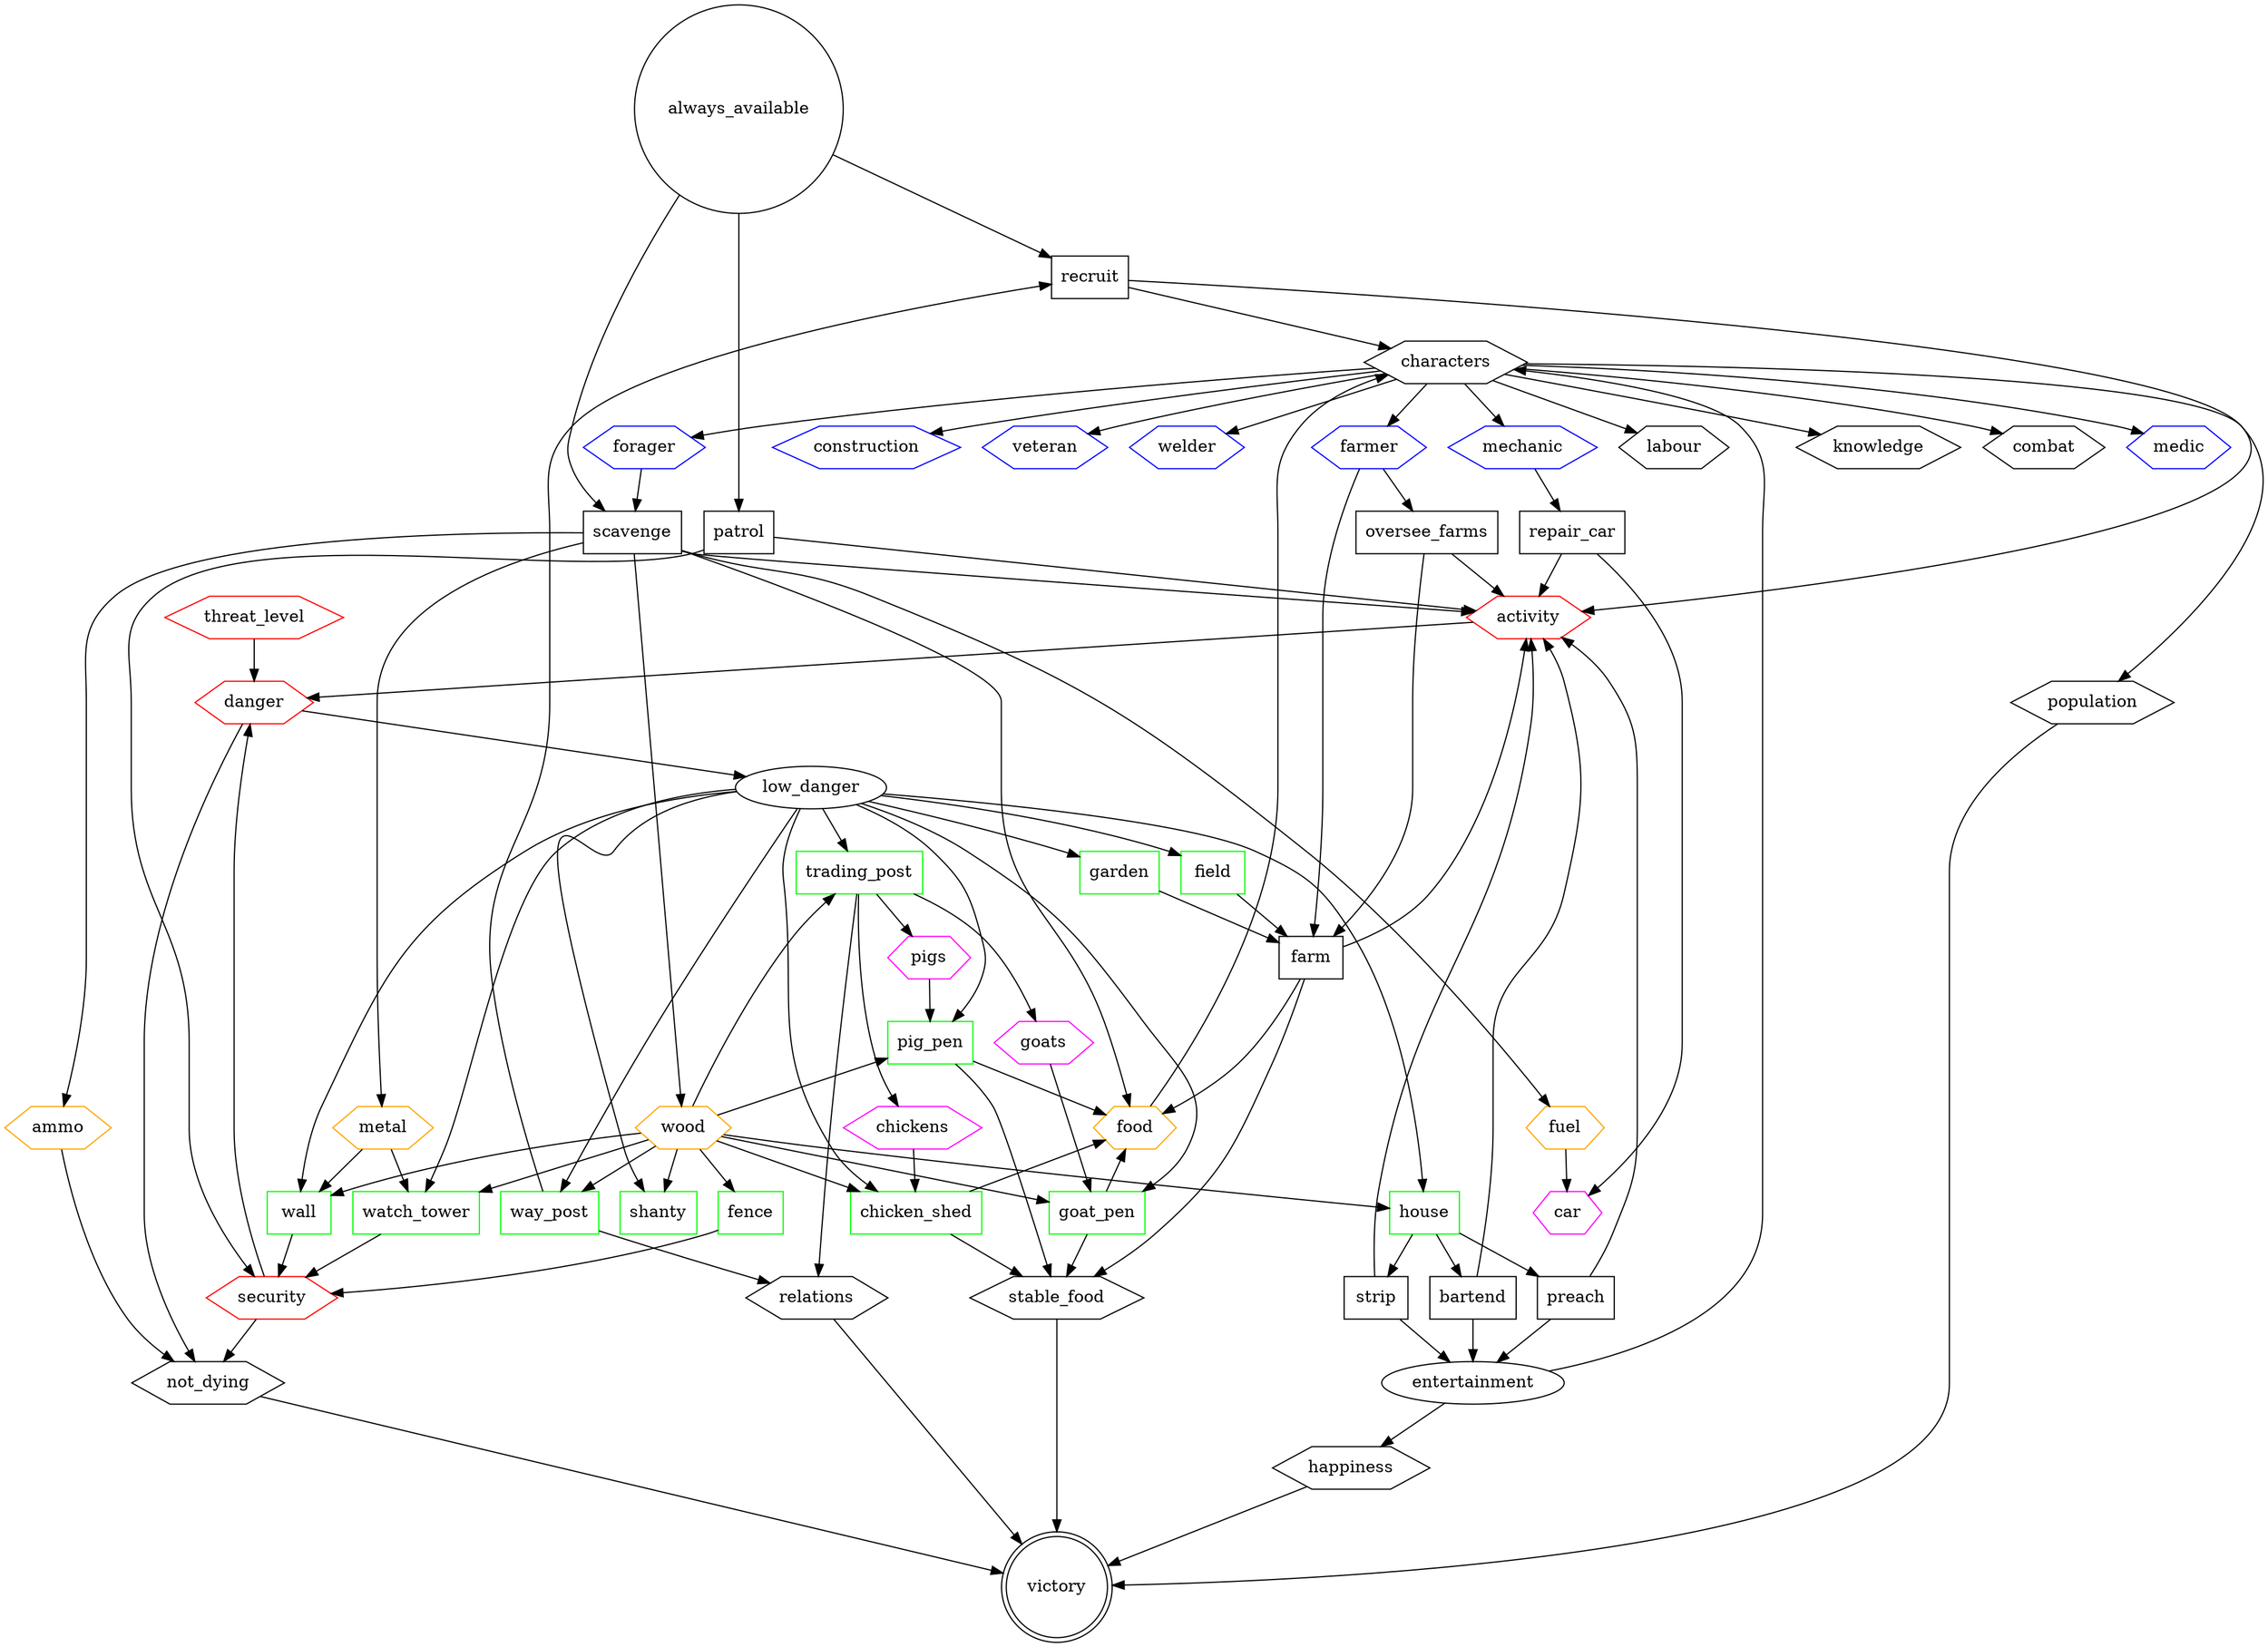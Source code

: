 digraph {
  always_available [shape=circle]
  victory [shape=doublecircle]
  {
    node [shape=box]
    recruit
    scavenge
    patrol
    farm
    repair_car
    preach
    strip
    bartend
    oversee_farms

    {
      node [color=green]
      fence
      wall
      watch_tower
      way_post
      trading_post
      pig_pen
      goat_pen
      chicken_shed
      shanty
      house
      field
      garden
    }
  }
  {
    node [shape=hexagon]
    {
      node [color=orange]
      rank=same
      fuel
      ammo
      metal
      wood
      food
    }
    characters
    { 
      node [color=red]
      security
      danger
      threat_level
      activity
    }
    labour
    knowledge
    combat
    happiness
    population
    stable_food
    relations
    not_dying
  }

  {
    node [shape=hexagon, color=magenta]
    car
    pigs
    goats
    chickens
  }

  {
    node [shape=hexagon, color=blue]
    mechanic
    forager
    farmer
    medic
    construction
    veteran
    welder
  }

  always_available -> recruit
  always_available -> scavenge
  always_available -> patrol

  food -> characters
  mechanic -> repair_car
  repair_car -> car
  pigs -> pig_pen
  goats -> goat_pen
  chickens -> chicken_shed
  pig_pen -> food
  goat_pen -> food
  chicken_shed -> food
  farm -> food
  security -> danger
  watch_tower -> security
  patrol -> security
  fence -> security
  trading_post -> pigs
  trading_post -> goats
  trading_post -> chickens
  forager -> scavenge
  scavenge -> fuel
  scavenge -> ammo
  scavenge -> metal
  scavenge -> wood
  scavenge -> food
  recruit -> characters
  characters -> mechanic
  characters -> forager
  characters -> labour
  characters -> knowledge
  characters -> combat
  characters -> veteran
  characters -> welder
  entertainment -> characters
  way_post -> recruit
  
  house -> preach 
  house -> strip
  house -> bartend
  preach -> entertainment
  strip -> entertainment
  bartend -> entertainment
  entertainment -> happiness
  garden -> farm
  field -> farm
  characters -> farmer
  characters -> medic
  characters -> construction
  farmer -> farm
  farmer -> oversee_farms
  oversee_farms -> farm
  wall -> security
  low_danger -> watch_tower
  low_danger -> pig_pen
  low_danger -> goat_pen
  low_danger -> chicken_shed
  low_danger -> house
  low_danger -> shanty
  low_danger -> way_post
  low_danger -> wall
  low_danger -> trading_post
  low_danger -> field
  low_danger -> garden
  danger -> low_danger
  threat_level -> danger
  wood -> fence
  wood -> wall
  metal -> wall
  wood -> watch_tower
  metal -> watch_tower
  wood -> pig_pen
  wood -> goat_pen
  wood -> chicken_shed
  wood -> house
  wood -> shanty
  wood -> way_post
  wood -> trading_post
  
  happiness -> victory
  population -> victory
  stable_food -> victory
  relations -> victory
  not_dying -> victory
  
  security -> not_dying
  danger -> not_dying
  ammo -> not_dying

  characters -> population
  farm -> stable_food
  pig_pen -> stable_food
  goat_pen -> stable_food
  chicken_shed -> stable_food
  trading_post -> relations
  way_post -> relations
  activity -> danger

  fuel -> car

  recruit -> activity
  scavenge -> activity
  patrol -> activity
  farm -> activity
  repair_car -> activity
  preach -> activity
  strip -> activity
  bartend -> activity
  oversee_farms -> activity
}